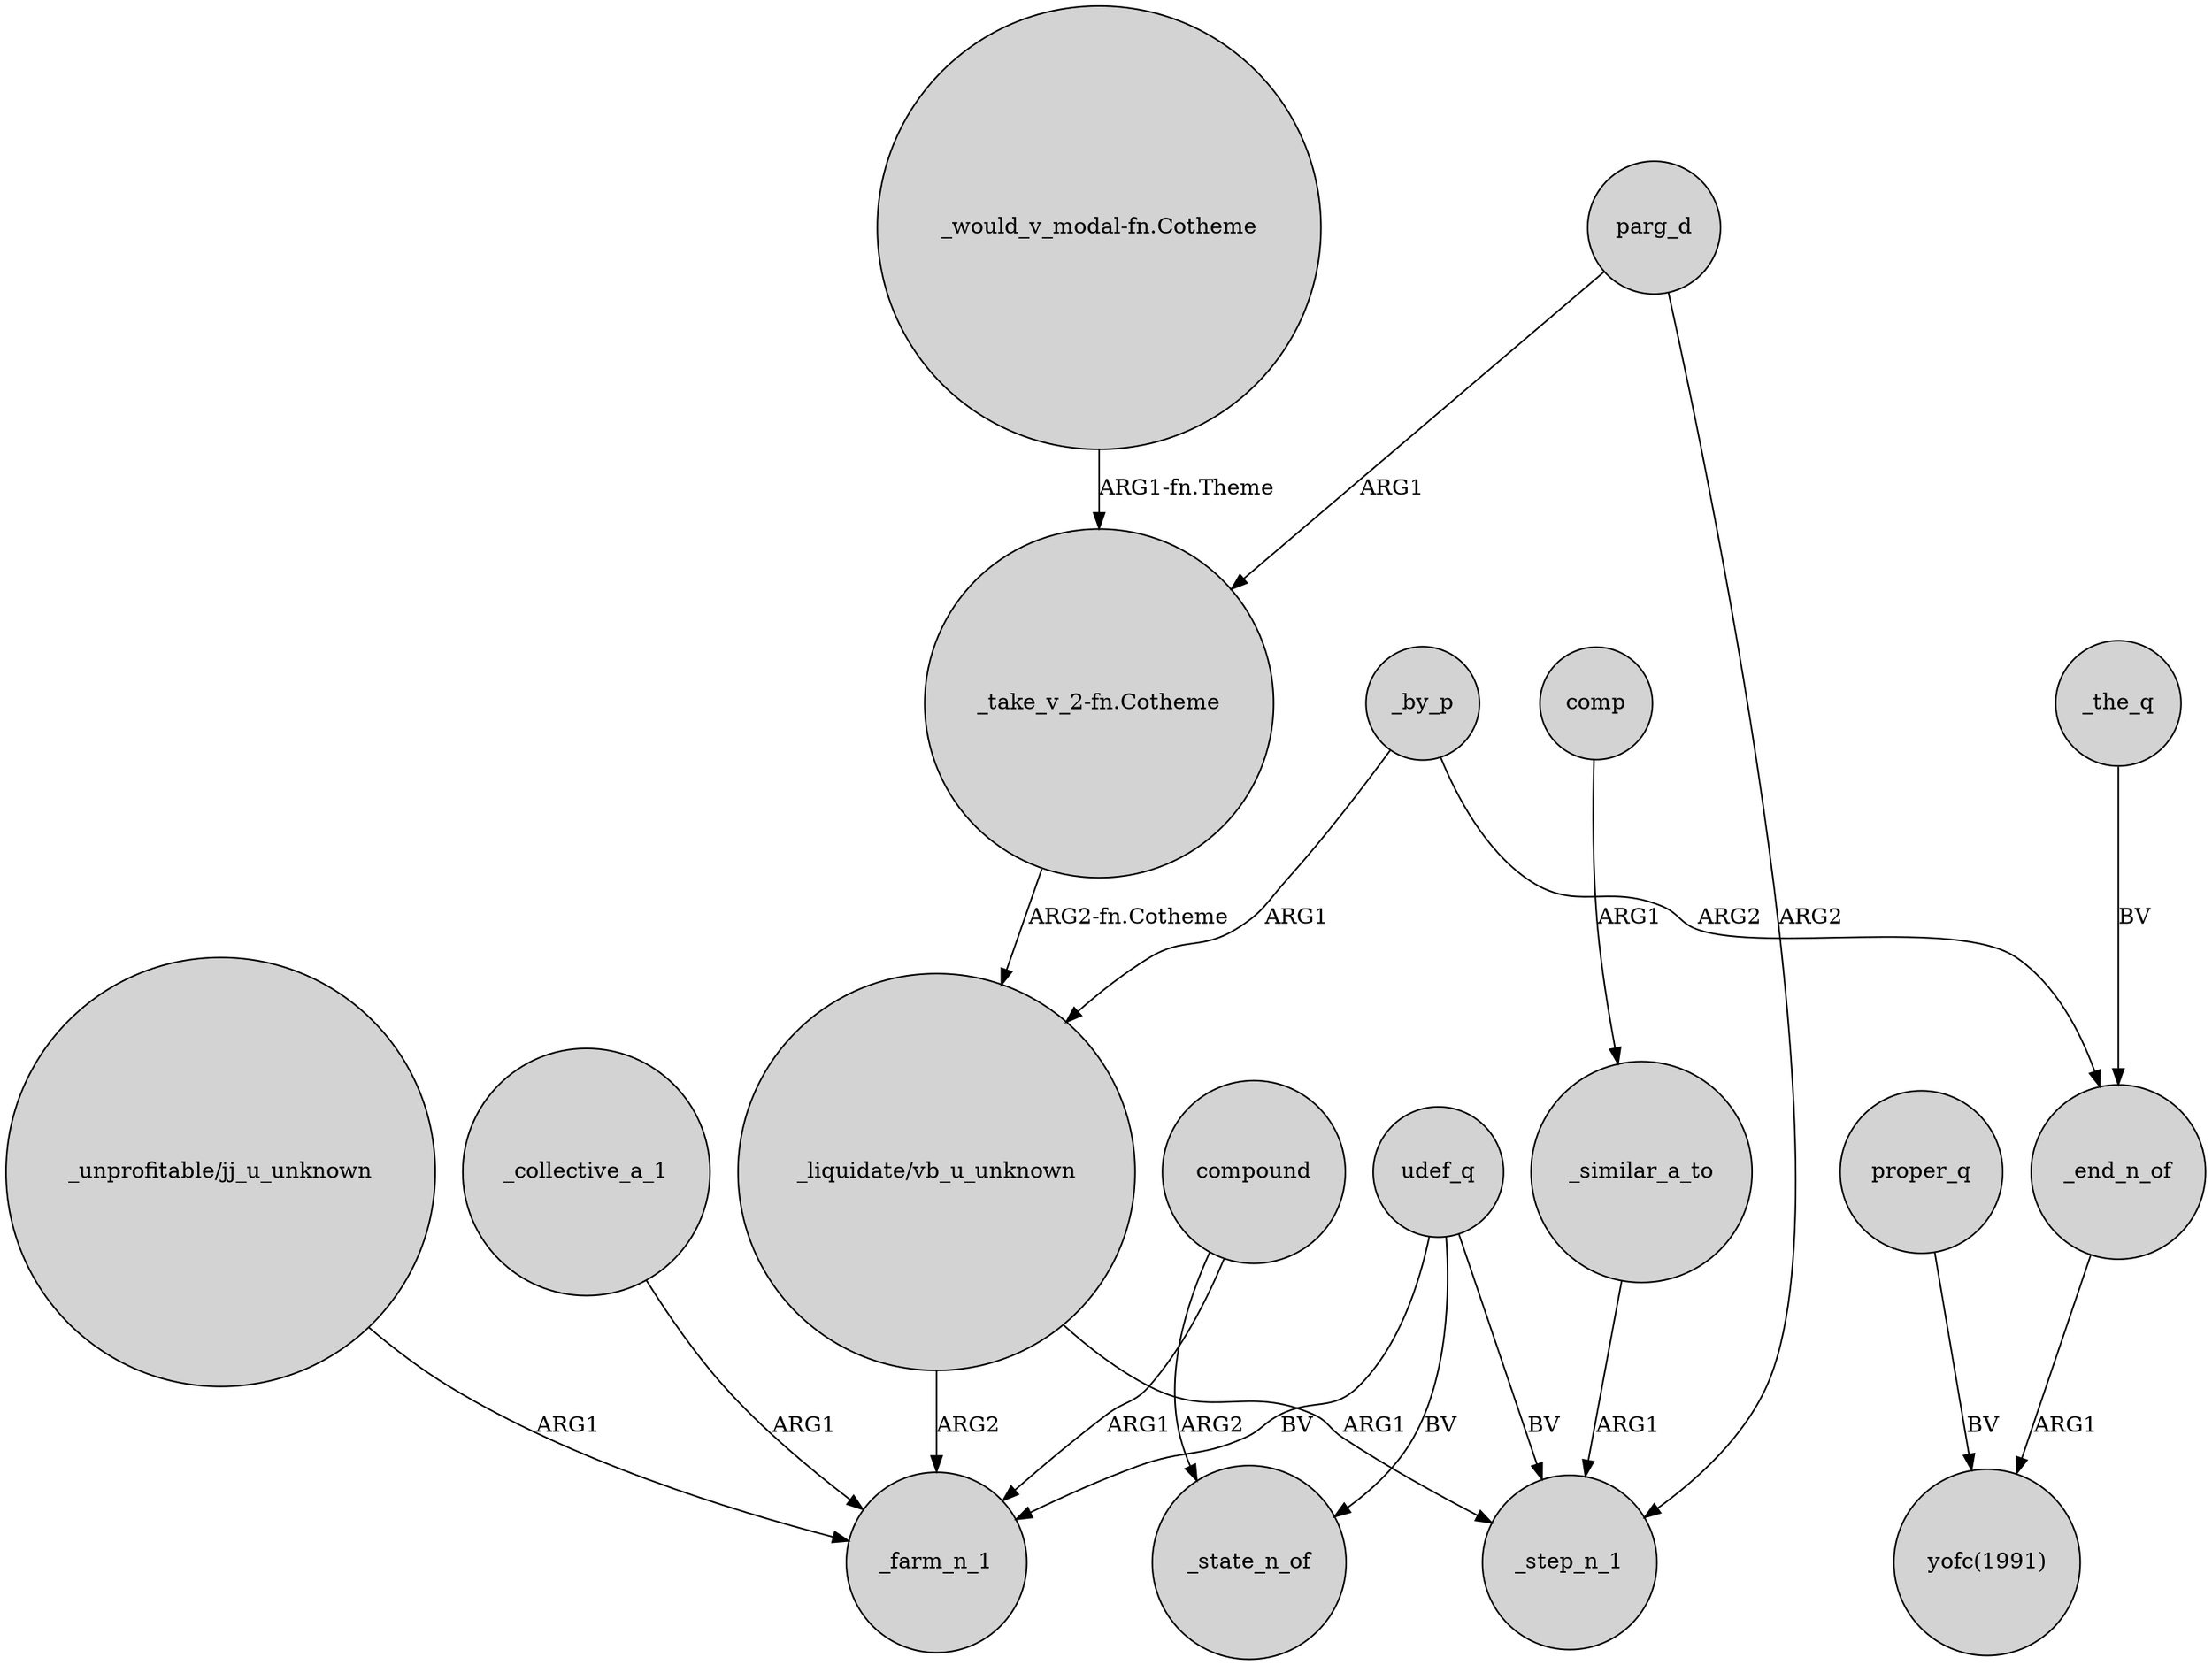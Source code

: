digraph {
	node [shape=circle style=filled]
	_by_p -> "_liquidate/vb_u_unknown" [label=ARG1]
	_collective_a_1 -> _farm_n_1 [label=ARG1]
	compound -> _farm_n_1 [label=ARG1]
	"_would_v_modal-fn.Cotheme" -> "_take_v_2-fn.Cotheme" [label="ARG1-fn.Theme"]
	udef_q -> _farm_n_1 [label=BV]
	"_liquidate/vb_u_unknown" -> _step_n_1 [label=ARG1]
	parg_d -> _step_n_1 [label=ARG2]
	udef_q -> _state_n_of [label=BV]
	comp -> _similar_a_to [label=ARG1]
	_similar_a_to -> _step_n_1 [label=ARG1]
	_end_n_of -> "yofc(1991)" [label=ARG1]
	proper_q -> "yofc(1991)" [label=BV]
	parg_d -> "_take_v_2-fn.Cotheme" [label=ARG1]
	"_take_v_2-fn.Cotheme" -> "_liquidate/vb_u_unknown" [label="ARG2-fn.Cotheme"]
	compound -> _state_n_of [label=ARG2]
	"_liquidate/vb_u_unknown" -> _farm_n_1 [label=ARG2]
	"_unprofitable/jj_u_unknown" -> _farm_n_1 [label=ARG1]
	_by_p -> _end_n_of [label=ARG2]
	udef_q -> _step_n_1 [label=BV]
	_the_q -> _end_n_of [label=BV]
}
